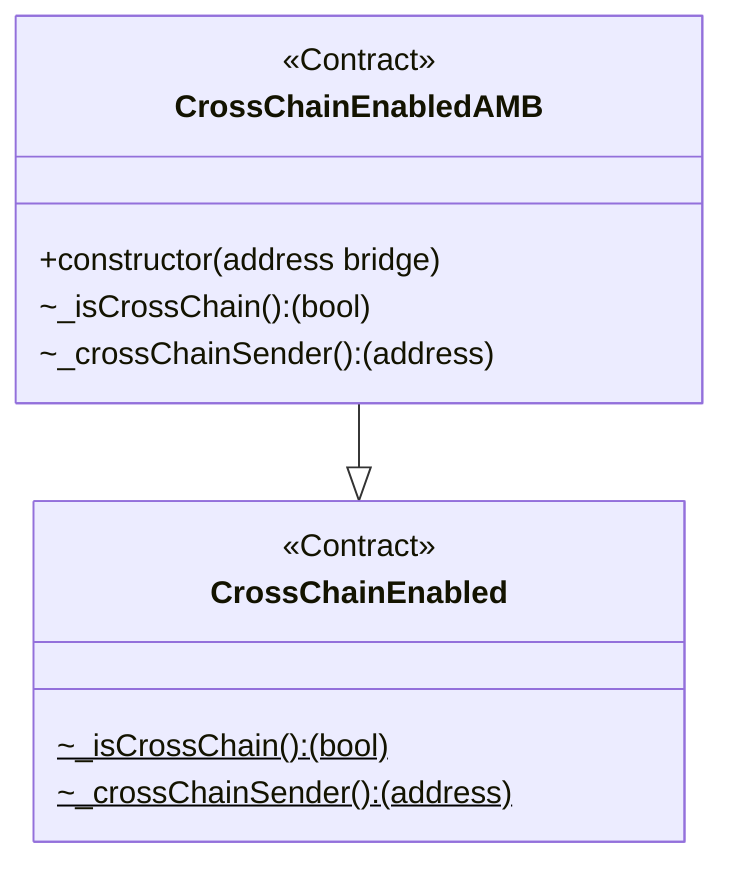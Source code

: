 classDiagram
  %% 1265:699:1
  class CrossChainEnabledAMB {
    <<Contract>>
    +constructor(address bridge)
    ~_isCrossChain(): (bool)
    ~_crossChainSender(): (address)
  }
  
  CrossChainEnabledAMB --|> CrossChainEnabled
  
  %% 662:1145:0
  class CrossChainEnabled {
    <<Contract>>
    ~_isCrossChain(): (bool)$
    ~_crossChainSender(): (address)$
  }